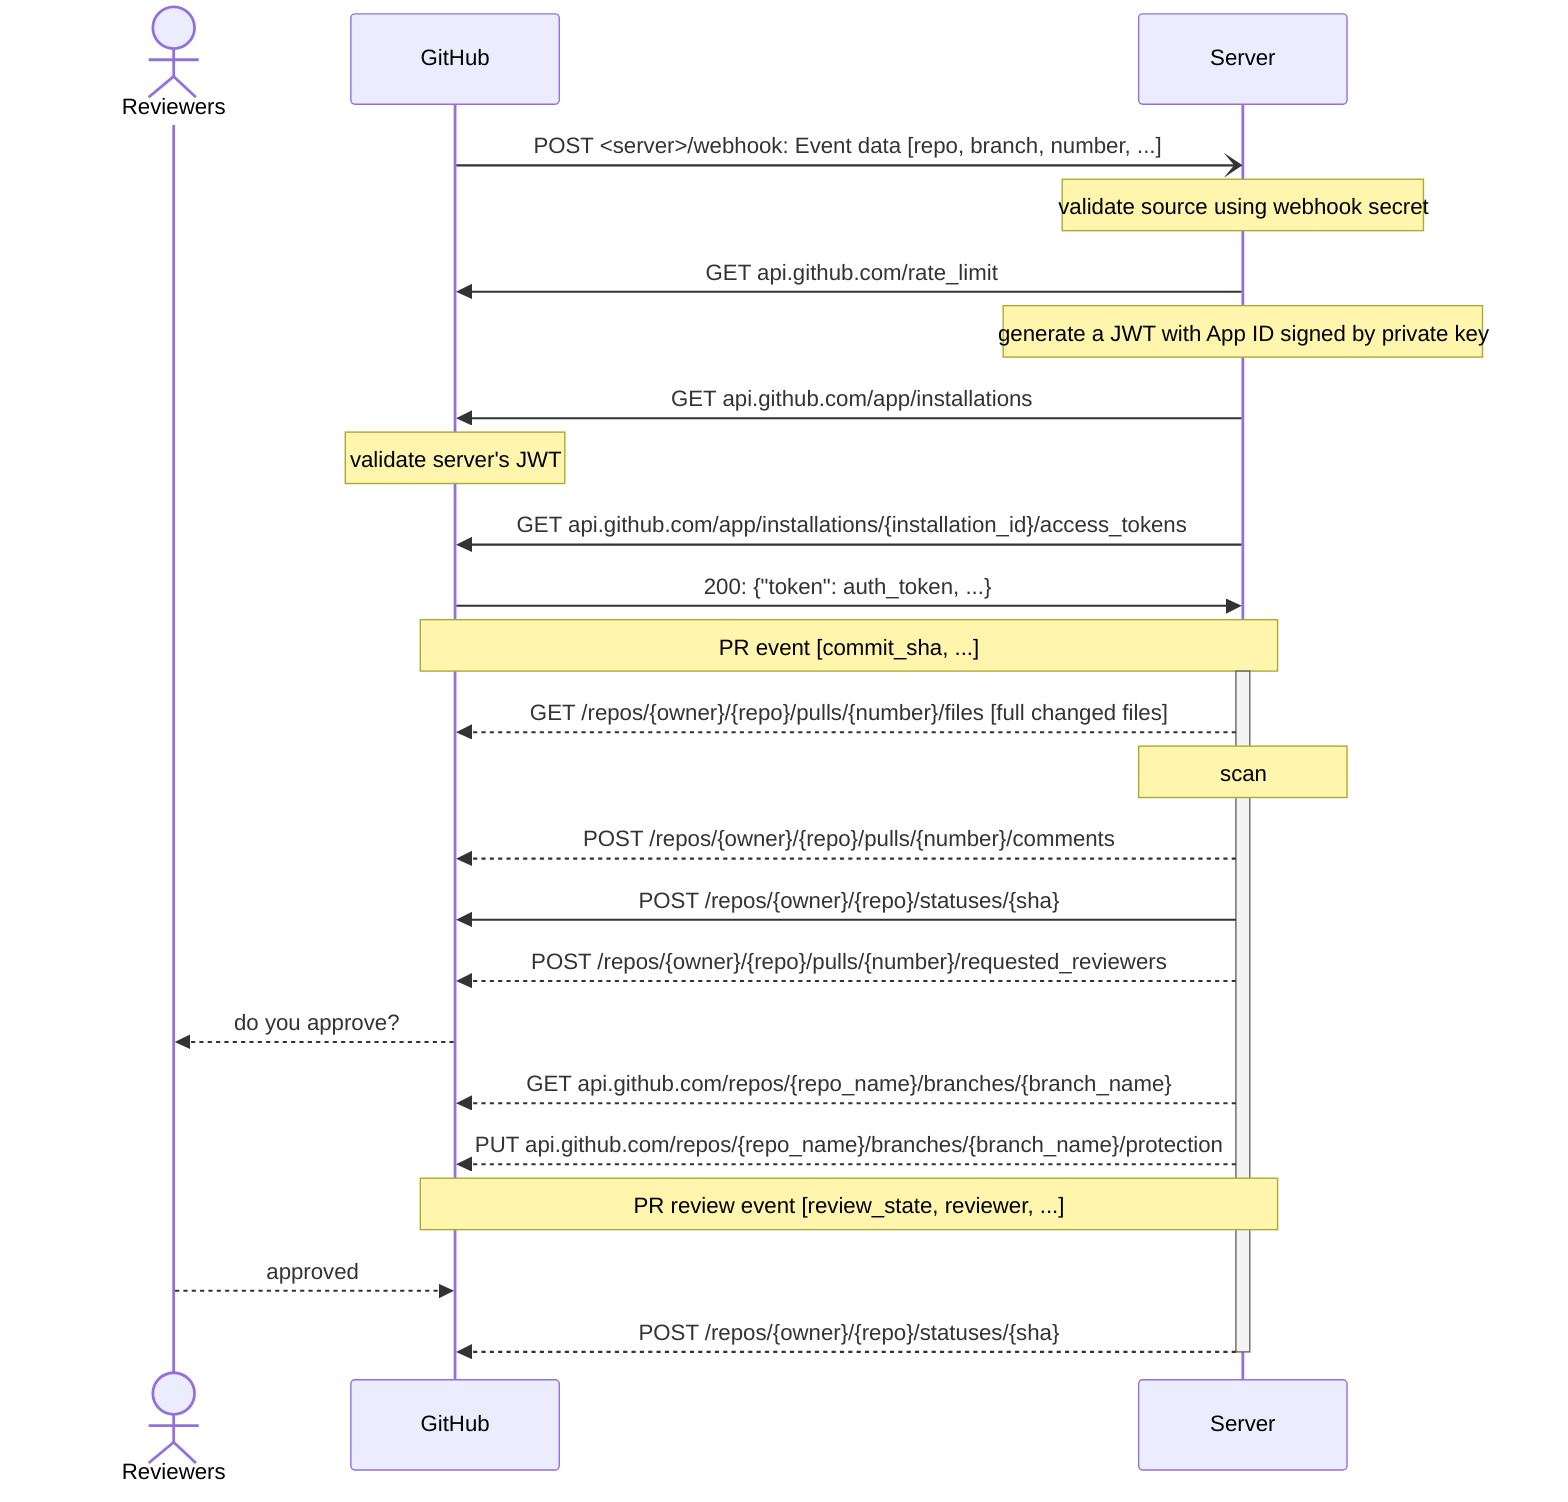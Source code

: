 sequenceDiagram
    actor r as Reviewers
    participant g as GitHub
    participant s as Server
    g-)s: POST <server>/webhook: Event data [repo, branch, number, ...]
    Note over s: validate source using webhook secret
    s->>g: GET api.github.com/rate_limit
    Note over s: generate a JWT with App ID signed by private key
    s->>g: GET api.github.com/app/installations
    Note over g: validate server's JWT
    s->>g: GET api.github.com/app/installations/{installation_id}/access_tokens
    g->>s: 200: {"token": auth_token, ...}
    Note over s,g: PR event [commit_sha, ...]
    activate s
    s-->>g: GET /repos/{owner}/{repo}/pulls/{number}/files [full changed files]
    Note over s: scan
    s-->>g: POST /repos/{owner}/{repo}/pulls/{number}/comments
    s->>g: POST /repos/{owner}/{repo}/statuses/{sha}
    s-->>g: POST /repos/{owner}/{repo}/pulls/{number}/requested_reviewers
    g-->>r: do you approve?
    s-->>g: GET api.github.com/repos/{repo_name}/branches/{branch_name}
    s-->>g: PUT api.github.com/repos/{repo_name}/branches/{branch_name}/protection
    Note over s,g: PR review event [review_state, reviewer, ...]
    r-->>g: approved
    s-->>g: POST /repos/{owner}/{repo}/statuses/{sha}
    deactivate s